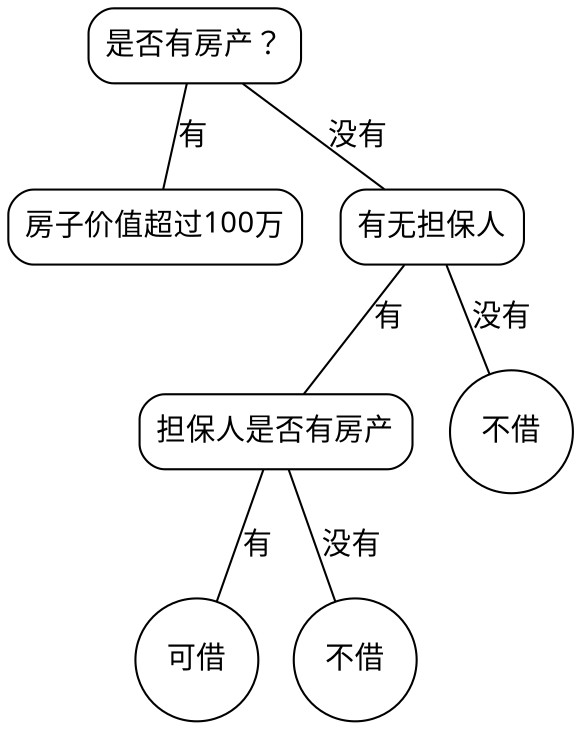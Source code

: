 graph
{
    a--b[label="有",fontname="FangSong",fontsize=14]
    a--c[label="没有",fontname="FangSong",fontsize=14]
    c--d[label="有",fontname="FangSong",fontsize=14]
    c--ce[label="没有",fontname="FangSong",fontsize=14]
    d--e[label="有",fontname="FangSong",fontsize=14]
    d--f[label="没有",fontname="FangSong",fontsize=14]
    a[shape=rectangle,style=rounded,label="是否有房产？",fontname="FangSong",fontsize=14]
    b[shape=rectangle,style=rounded,label="房子价值超过100万",fontname="FangSong",fontsize=14]
    c[shape=rectangle,style=rounded,label="有无担保人",fontname="FangSong",fontsize=14]
    d[shape=rectangle,style=rounded,label="担保人是否有房产",fontname="FangSong",fontsize=14]
    e[shape="circle",label="可借",fontname="FangSong",fontsize=14]
    f[shape="circle",label="不借",fontname="FangSong",fontsize=14]
    ce[shape="circle",label="不借",fontname="FangSong",fontsize=14]
}